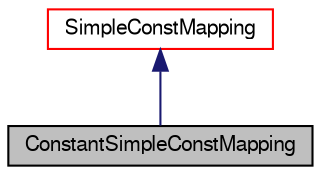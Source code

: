 digraph G
{
  edge [fontname="FreeSans",fontsize="10",labelfontname="FreeSans",labelfontsize="10"];
  node [fontname="FreeSans",fontsize="10",shape=record];
  Node1 [label="ConstantSimpleConstMapping",height=0.2,width=0.4,color="black", fillcolor="grey75", style="filled" fontcolor="black"];
  Node2 -> Node1 [dir=back,color="midnightblue",fontsize="10",style="solid",fontname="FreeSans"];
  Node2 [label="SimpleConstMapping",height=0.2,width=0.4,color="red", fillcolor="white", style="filled",URL="$a00177.html",tooltip="Abstract subclass of ConstMapping which can be used as base for any ConstMapping..."];
}
